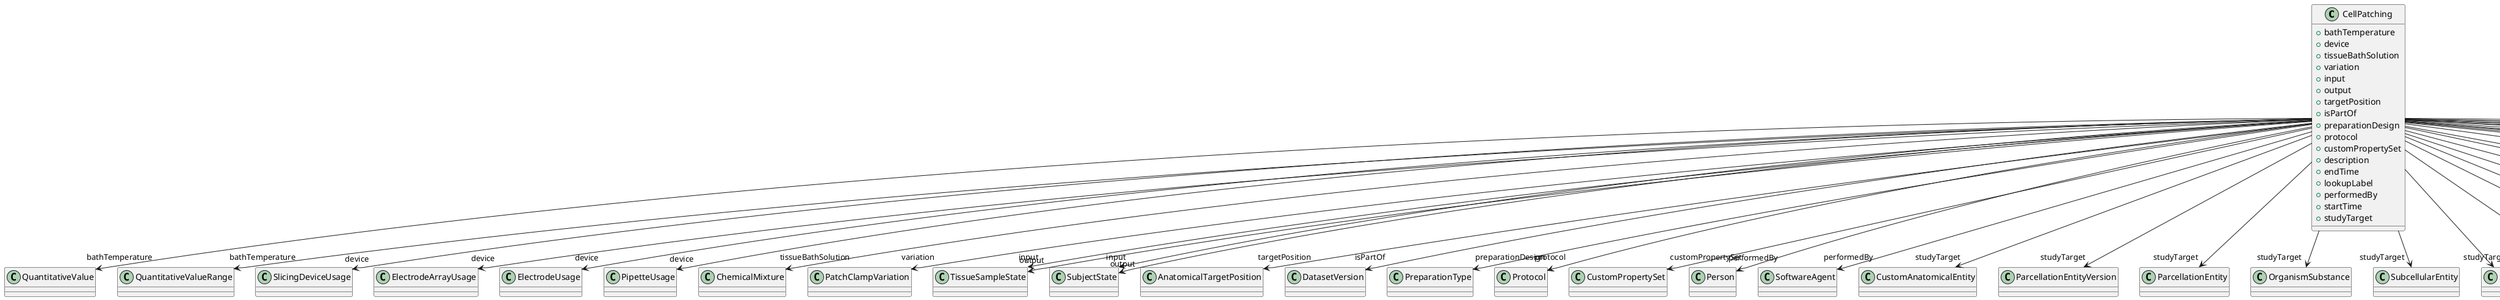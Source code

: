 @startuml
class CellPatching {
+bathTemperature
+device
+tissueBathSolution
+variation
+input
+output
+targetPosition
+isPartOf
+preparationDesign
+protocol
+customPropertySet
+description
+endTime
+lookupLabel
+performedBy
+startTime
+studyTarget

}
CellPatching -d-> "bathTemperature" QuantitativeValue
CellPatching -d-> "bathTemperature" QuantitativeValueRange
CellPatching -d-> "device" SlicingDeviceUsage
CellPatching -d-> "device" ElectrodeArrayUsage
CellPatching -d-> "device" ElectrodeUsage
CellPatching -d-> "device" PipetteUsage
CellPatching -d-> "tissueBathSolution" ChemicalMixture
CellPatching -d-> "variation" PatchClampVariation
CellPatching -d-> "input" TissueSampleState
CellPatching -d-> "input" SubjectState
CellPatching -d-> "output" TissueSampleState
CellPatching -d-> "output" SubjectState
CellPatching -d-> "targetPosition" AnatomicalTargetPosition
CellPatching -d-> "isPartOf" DatasetVersion
CellPatching -d-> "preparationDesign" PreparationType
CellPatching -d-> "protocol" Protocol
CellPatching -d-> "customPropertySet" CustomPropertySet
CellPatching -d-> "performedBy" Person
CellPatching -d-> "performedBy" SoftwareAgent
CellPatching -d-> "studyTarget" CustomAnatomicalEntity
CellPatching -d-> "studyTarget" ParcellationEntityVersion
CellPatching -d-> "studyTarget" ParcellationEntity
CellPatching -d-> "studyTarget" OrganismSubstance
CellPatching -d-> "studyTarget" SubcellularEntity
CellPatching -d-> "studyTarget" Species
CellPatching -d-> "studyTarget" OrganismSystem
CellPatching -d-> "studyTarget" CellType
CellPatching -d-> "studyTarget" Organ
CellPatching -d-> "studyTarget" AuditoryStimulusType
CellPatching -d-> "studyTarget" CellCultureType
CellPatching -d-> "studyTarget" MolecularEntity
CellPatching -d-> "studyTarget" TactileStimulusType
CellPatching -d-> "studyTarget" BreedingType
CellPatching -d-> "studyTarget" Disease
CellPatching -d-> "studyTarget" Handedness
CellPatching -d-> "studyTarget" UBERONParcellation
CellPatching -d-> "studyTarget" GeneticStrainType
CellPatching -d-> "studyTarget" DiseaseModel
CellPatching -d-> "studyTarget" GustatoryStimulusType
CellPatching -d-> "studyTarget" BiologicalOrder
CellPatching -d-> "studyTarget" ElectricalStimulusType
CellPatching -d-> "studyTarget" OpticalStimulusType
CellPatching -d-> "studyTarget" VisualStimulusType
CellPatching -d-> "studyTarget" TermSuggestion
CellPatching -d-> "studyTarget" OlfactoryStimulusType
CellPatching -d-> "studyTarget" BiologicalSex

@enduml